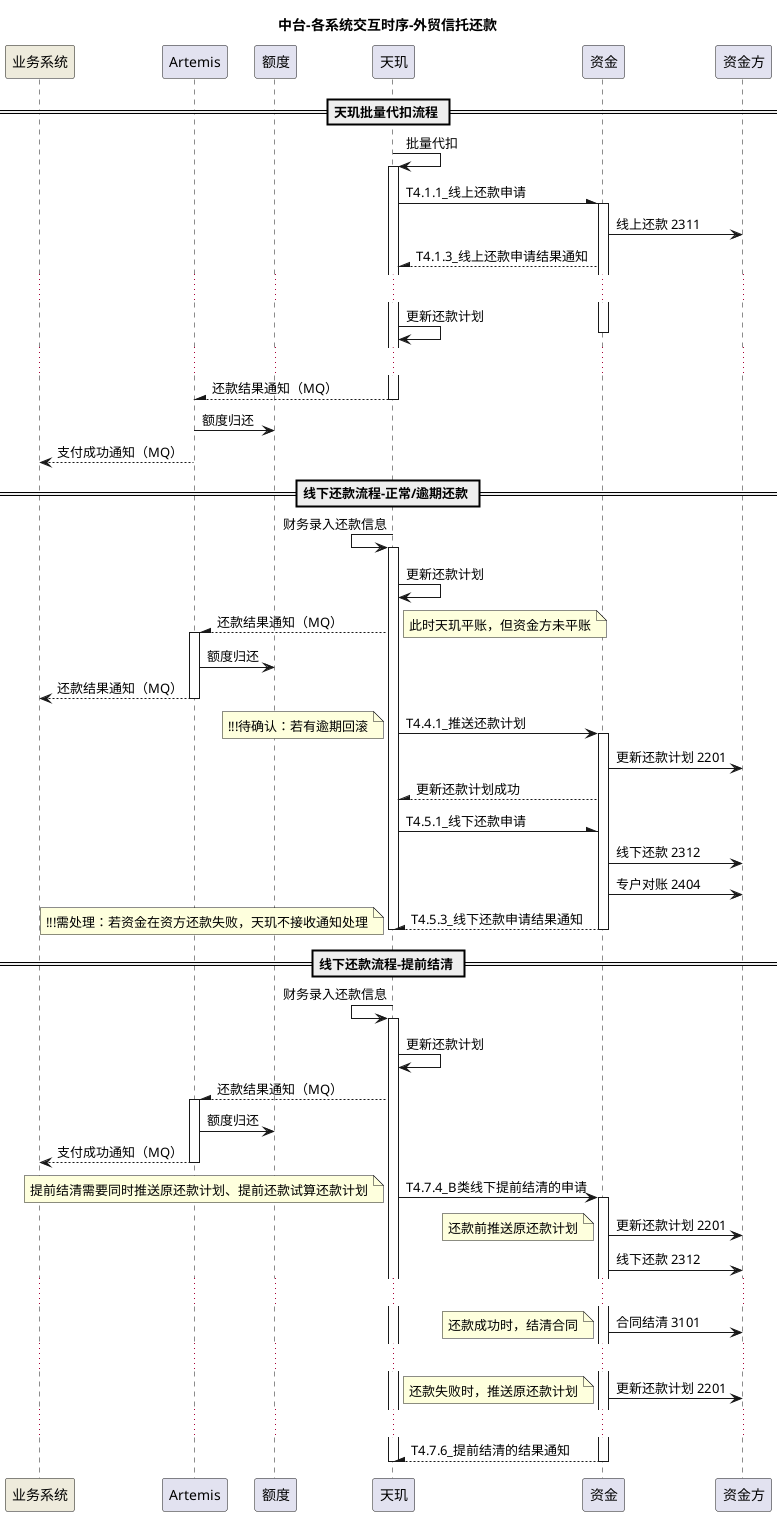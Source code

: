 @startuml



title 中台-各系统交互时序-外贸信托还款

participant 业务系统 #EEEBDC
'participant 产品配置中心
'participant 统一进件
participant Artemis
participant 额度
participant 天玑
participant 资金
participant 资金方

== 天玑批量代扣流程 ==

天玑 -> 天玑: 批量代扣
activate 天玑
天玑-\资金: T4.1.1_线上还款申请
activate 资金
资金 -> 资金方: 线上还款 2311
天玑/--资金: T4.1.3_线上还款申请结果通知
...
天玑->天玑: 更新还款计划
'note left
'还款成功时
'end note
'天玑->资金: T4.4.1_推送还款计划
'资金 -> 资金方: 更新还款计划 2201
deactivate 资金
...
Artemis /--天玑: 还款结果通知（MQ）
deactivate 天玑
Artemis -> 额度: 额度归还
业务系统 <-- Artemis: 支付成功通知（MQ）
deactivate Artemis

== 线下还款流程-正常/逾期还款 ==

天玑 <- 天玑: 财务录入还款信息
activate 天玑
天玑->天玑: 更新还款计划
Artemis /--天玑: 还款结果通知（MQ）
note right
此时天玑平账，但资金方未平账
end note
activate Artemis
Artemis -> 额度: 额度归还
业务系统 <-- Artemis: 还款结果通知（MQ）
deactivate Artemis
天玑->资金: T4.4.1_推送还款计划
activate 资金
note left
!!!待确认：若有逾期回滚
end note
资金 -> 资金方: 更新还款计划 2201
天玑/--资金: 更新还款计划成功
天玑-\资金: T4.5.1_线下还款申请
资金 -> 资金方: 线下还款 2312
资金 -> 资金方: 专户对账 2404
天玑/--资金: T4.5.3_线下还款申请结果通知
note left
!!!需处理：若资金在资方还款失败，天玑不接收通知处理
end note
deactivate 资金
deactivate 天玑

== 线下还款流程-提前结清 ==

天玑 <- 天玑: 财务录入还款信息
activate 天玑
天玑->天玑: 更新还款计划
Artemis /--天玑: 还款结果通知（MQ）
activate Artemis
Artemis -> 额度: 额度归还
业务系统 <-- Artemis: 支付成功通知（MQ）
deactivate Artemis
天玑->资金: T4.7.4_B类线下提前结清的申请
activate 资金
note left
提前结清需要同时推送原还款计划、提前还款试算还款计划
end note
资金 -> 资金方: 更新还款计划 2201
note left
还款前推送原还款计划
end note
资金 -> 资金方: 线下还款 2312
...
资金 -> 资金方: 合同结清 3101
note left
还款成功时，结清合同
end note
...
资金 -> 资金方: 更新还款计划 2201
note left
还款失败时，推送原还款计划
end note
...
天玑/--资金: T4.7.6_提前结清的结果通知
deactivate 资金
deactivate 天玑


@enduml